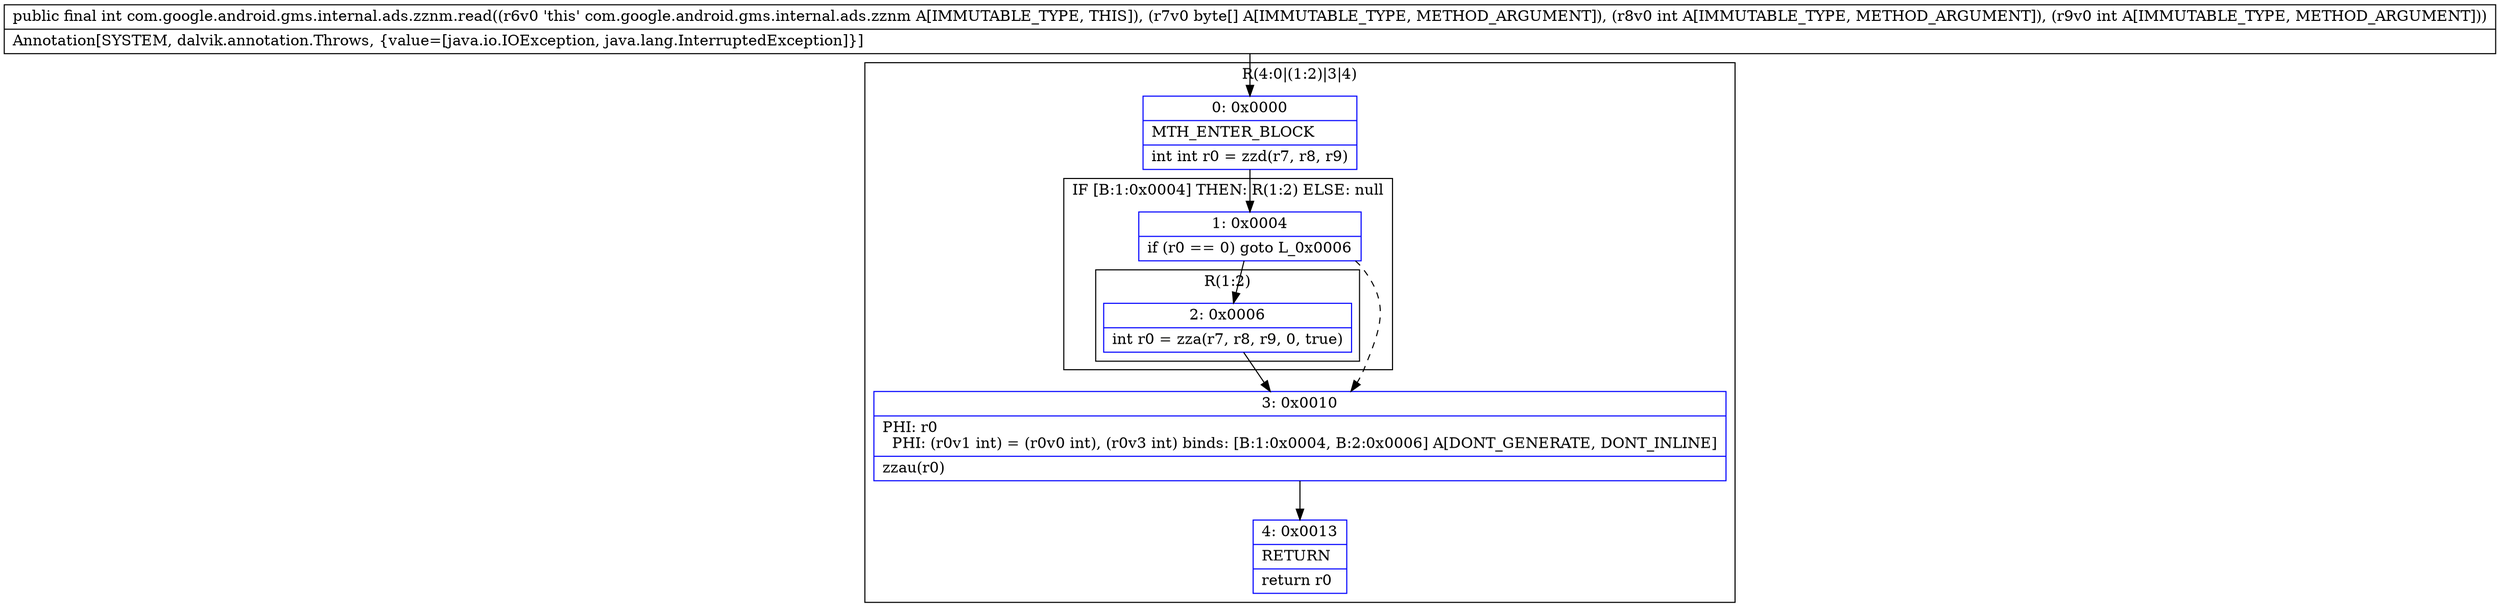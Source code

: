 digraph "CFG forcom.google.android.gms.internal.ads.zznm.read([BII)I" {
subgraph cluster_Region_869775392 {
label = "R(4:0|(1:2)|3|4)";
node [shape=record,color=blue];
Node_0 [shape=record,label="{0\:\ 0x0000|MTH_ENTER_BLOCK\l|int int r0 = zzd(r7, r8, r9)\l}"];
subgraph cluster_IfRegion_996232317 {
label = "IF [B:1:0x0004] THEN: R(1:2) ELSE: null";
node [shape=record,color=blue];
Node_1 [shape=record,label="{1\:\ 0x0004|if (r0 == 0) goto L_0x0006\l}"];
subgraph cluster_Region_1931224017 {
label = "R(1:2)";
node [shape=record,color=blue];
Node_2 [shape=record,label="{2\:\ 0x0006|int r0 = zza(r7, r8, r9, 0, true)\l}"];
}
}
Node_3 [shape=record,label="{3\:\ 0x0010|PHI: r0 \l  PHI: (r0v1 int) = (r0v0 int), (r0v3 int) binds: [B:1:0x0004, B:2:0x0006] A[DONT_GENERATE, DONT_INLINE]\l|zzau(r0)\l}"];
Node_4 [shape=record,label="{4\:\ 0x0013|RETURN\l|return r0\l}"];
}
MethodNode[shape=record,label="{public final int com.google.android.gms.internal.ads.zznm.read((r6v0 'this' com.google.android.gms.internal.ads.zznm A[IMMUTABLE_TYPE, THIS]), (r7v0 byte[] A[IMMUTABLE_TYPE, METHOD_ARGUMENT]), (r8v0 int A[IMMUTABLE_TYPE, METHOD_ARGUMENT]), (r9v0 int A[IMMUTABLE_TYPE, METHOD_ARGUMENT]))  | Annotation[SYSTEM, dalvik.annotation.Throws, \{value=[java.io.IOException, java.lang.InterruptedException]\}]\l}"];
MethodNode -> Node_0;
Node_0 -> Node_1;
Node_1 -> Node_2;
Node_1 -> Node_3[style=dashed];
Node_2 -> Node_3;
Node_3 -> Node_4;
}

